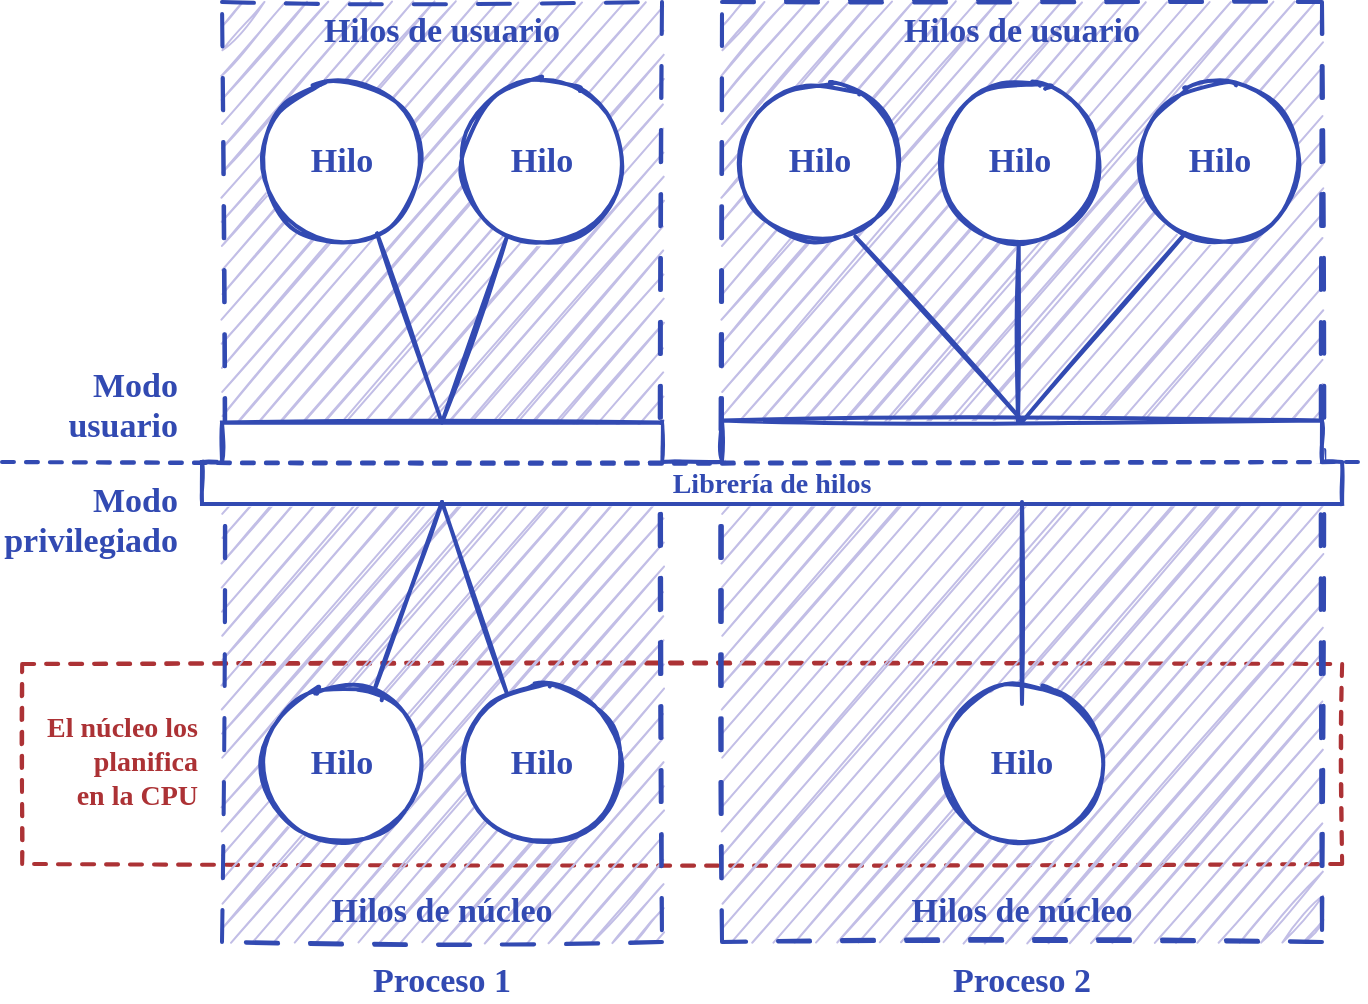 <mxfile version="21.0.6" type="google"><diagram id="akEowiJKr_ScigKzrRVM" name="Page-1"><mxGraphModel grid="1" page="1" gridSize="10" guides="1" tooltips="1" connect="1" arrows="1" fold="1" pageScale="1" pageWidth="689" pageHeight="517" math="0" shadow="0"><root><mxCell id="0"/><mxCell id="1" parent="0"/><mxCell id="tSsEOTtBS1IkVSaBmImC-86" value="" style="rounded=0;shadow=0;sketch=1;strokeWidth=2;fillColor=none;fontFamily=Ink Free;fontSize=17;spacing=20;strokeColor=#AC3235;fontColor=#AC3235;fontStyle=1;labelBackgroundColor=none;dashed=1;spacingBottom=5;" vertex="1" parent="1"><mxGeometry x="2080.08" y="861" width="660" height="100" as="geometry"/></mxCell><mxCell id="tSsEOTtBS1IkVSaBmImC-25" value="" style="rounded=0;shadow=0;sketch=1;strokeWidth=2;fillColor=#c2bee6;fontFamily=Ink Free;fontSize=17;spacing=20;strokeColor=#324ab2;fontColor=#324ab2;fontStyle=1;labelBackgroundColor=none;dashed=1;dashPattern=8 8;spacingBottom=5;" vertex="1" parent="1"><mxGeometry x="2180" y="530" width="220" height="470" as="geometry"/></mxCell><mxCell id="tSsEOTtBS1IkVSaBmImC-26" value="" style="rounded=0;shadow=0;sketch=1;strokeWidth=2;fillColor=#c2bee6;fontFamily=Ink Free;fontSize=17;spacing=20;strokeColor=#324ab2;fontColor=#324ab2;fontStyle=1;labelBackgroundColor=none;spacingBottom=5;dashed=1;dashPattern=8 8;" vertex="1" parent="1"><mxGeometry x="2430" y="530" width="300" height="470" as="geometry"/></mxCell><mxCell id="tSsEOTtBS1IkVSaBmImC-15" value="Hilo" style="ellipse;aspect=fixed;rounded=0;shadow=0;fontFamily=Ink Free;fontSize=17;strokeWidth=2;spacing=20;sketch=1;align=center;strokeColor=#324ab2;fontColor=#324ab2;fillColor=default;fontStyle=1;spacingBottom=5;" vertex="1" parent="1"><mxGeometry x="2200" y="871" width="80" height="80" as="geometry"/></mxCell><mxCell id="tSsEOTtBS1IkVSaBmImC-16" value="Hilo" style="ellipse;aspect=fixed;rounded=0;shadow=0;fontFamily=Ink Free;fontSize=17;strokeWidth=2;spacing=20;sketch=1;align=center;strokeColor=#324ab2;fontColor=#324ab2;fillColor=default;fontStyle=1;spacingBottom=5;" vertex="1" parent="1"><mxGeometry x="2300" y="871" width="80" height="80" as="geometry"/></mxCell><mxCell id="tSsEOTtBS1IkVSaBmImC-18" value="Hilo" style="ellipse;aspect=fixed;rounded=0;shadow=0;fontFamily=Ink Free;fontSize=17;strokeWidth=2;spacing=20;sketch=1;align=center;strokeColor=#324ab2;fontColor=#324ab2;fillColor=#FFFFFF;fontStyle=1;spacingBottom=5;fillStyle=auto;" vertex="1" parent="1"><mxGeometry x="2540" y="871" width="80" height="80" as="geometry"/></mxCell><mxCell id="tSsEOTtBS1IkVSaBmImC-23" value="Modo&#10;usuario" style="text;strokeColor=none;fillColor=none;align=right;verticalAlign=middle;rounded=0;shadow=0;sketch=1;fontFamily=Ink Free;fontSize=17;fontStyle=1;fontColor=#324ab2;spacingBottom=5;" vertex="1" parent="1"><mxGeometry x="2090" y="715" width="70" height="35" as="geometry"/></mxCell><mxCell id="tSsEOTtBS1IkVSaBmImC-24" value="Modo&#10;privilegiado" style="text;strokeColor=none;fillColor=none;align=right;verticalAlign=middle;rounded=0;shadow=0;sketch=1;fontFamily=Ink Free;fontSize=17;fontStyle=1;fontColor=#324ab2;spacingBottom=5;" vertex="1" parent="1"><mxGeometry x="2070" y="770" width="90" height="40" as="geometry"/></mxCell><mxCell id="tSsEOTtBS1IkVSaBmImC-27" value="Hilos de usuario" style="text;fillColor=none;align=center;verticalAlign=middle;rounded=0;shadow=0;fontFamily=Ink Free;fontSize=17;strokeWidth=2;spacing=20;sketch=1;fontStyle=1;fontColor=#324ab2;spacingBottom=5;" vertex="1" parent="1"><mxGeometry x="2430" y="530" width="300" height="30" as="geometry"/></mxCell><mxCell id="tSsEOTtBS1IkVSaBmImC-28" value="Hilos de usuario" style="text;fillColor=none;align=center;verticalAlign=middle;rounded=0;shadow=0;fontFamily=Ink Free;fontSize=17;strokeWidth=2;spacing=20;sketch=1;fontStyle=1;fontColor=#324ab2;spacingBottom=5;" vertex="1" parent="1"><mxGeometry x="2180" y="530" width="220" height="30" as="geometry"/></mxCell><mxCell id="tSsEOTtBS1IkVSaBmImC-29" value="Hilos de núcleo" style="text;fillColor=none;align=center;verticalAlign=middle;rounded=0;shadow=0;fontFamily=Ink Free;fontSize=17;strokeWidth=2;spacing=20;sketch=1;fontStyle=1;fontColor=#324ab2;spacingBottom=5;" vertex="1" parent="1"><mxGeometry x="2430" y="970" width="300" height="30" as="geometry"/></mxCell><mxCell id="tSsEOTtBS1IkVSaBmImC-30" value="Hilos de núcleo" style="text;fillColor=none;align=center;verticalAlign=middle;rounded=0;shadow=0;fontFamily=Ink Free;fontSize=17;strokeWidth=2;spacing=20;sketch=1;fontStyle=1;fontColor=#324ab2;spacingBottom=5;" vertex="1" parent="1"><mxGeometry x="2180" y="970" width="220" height="30" as="geometry"/></mxCell><mxCell id="tSsEOTtBS1IkVSaBmImC-31" value="Proceso 1" style="text;fillColor=none;align=center;verticalAlign=middle;rounded=0;shadow=0;fontFamily=Ink Free;fontSize=17;strokeWidth=2;spacing=20;sketch=1;fontStyle=1;fontColor=#324ab2;spacingBottom=5;" vertex="1" parent="1"><mxGeometry x="2190" y="1010" width="200" height="20" as="geometry"/></mxCell><mxCell id="tSsEOTtBS1IkVSaBmImC-33" value="Proceso 2" style="text;fillColor=none;align=center;verticalAlign=middle;rounded=0;shadow=0;fontFamily=Ink Free;fontSize=17;strokeWidth=2;spacing=20;sketch=1;fontStyle=1;fontColor=#324ab2;spacingBottom=5;" vertex="1" parent="1"><mxGeometry x="2430" y="1010" width="300" height="20" as="geometry"/></mxCell><mxCell id="tSsEOTtBS1IkVSaBmImC-34" value="Hilo" style="ellipse;aspect=fixed;rounded=0;shadow=0;fontFamily=Ink Free;fontSize=17;strokeWidth=2;fillColor=default;spacing=20;sketch=1;align=center;points=[[0.924,-0.382]];strokeColor=#324ab2;fontColor=#324ab2;fontStyle=1;spacingBottom=5;" vertex="1" parent="1"><mxGeometry x="2439" y="570" width="80" height="80" as="geometry"/></mxCell><mxCell id="tSsEOTtBS1IkVSaBmImC-35" value="Hilo" style="ellipse;aspect=fixed;rounded=0;shadow=0;fontFamily=Ink Free;fontSize=17;strokeWidth=2;fillColor=default;spacing=20;sketch=1;align=center;;points=[[-0.924,-0.382]];strokeColor=#324ab2;fontColor=#324ab2;fontStyle=1;spacingBottom=5;" vertex="1" parent="1"><mxGeometry x="2539" y="570" width="80" height="80" as="geometry"/></mxCell><mxCell id="tSsEOTtBS1IkVSaBmImC-36" value="Hilo" style="ellipse;aspect=fixed;rounded=0;shadow=0;fontFamily=Ink Free;fontSize=17;strokeWidth=2;fillColor=default;spacing=20;sketch=1;align=center;strokeColor=#324ab2;fontColor=#324ab2;fontStyle=1;spacingBottom=5;" vertex="1" parent="1"><mxGeometry x="2639" y="570" width="80" height="80" as="geometry"/></mxCell><mxCell id="tSsEOTtBS1IkVSaBmImC-37" value="Hilo" style="ellipse;aspect=fixed;rounded=0;shadow=0;fontFamily=Ink Free;fontSize=17;strokeWidth=2;fillColor=default;spacing=20;sketch=1;align=center;points=[[0.924,-0.382]];strokeColor=#324ab2;fontColor=#324ab2;fontStyle=1;spacingBottom=5;" vertex="1" parent="1"><mxGeometry x="2200" y="570" width="80" height="80" as="geometry"/></mxCell><mxCell id="tSsEOTtBS1IkVSaBmImC-38" value="Hilo" style="ellipse;aspect=fixed;rounded=0;shadow=0;fontFamily=Ink Free;fontSize=17;strokeWidth=2;fillColor=default;spacing=20;sketch=1;align=center;;points=[[-0.924,-0.382]];strokeColor=#324ab2;fontColor=#324ab2;fontStyle=1;spacingBottom=5;" vertex="1" parent="1"><mxGeometry x="2300" y="570" width="80" height="80" as="geometry"/></mxCell><mxCell id="tSsEOTtBS1IkVSaBmImC-75" value="" style="rounded=0;orthogonalLoop=1;jettySize=auto;strokeWidth=2;shadow=0;fontFamily=Ink Free;fontSize=17;spacing=20;endArrow=none;sketch=1;entryX=0.281;entryY=0.967;entryDx=0;entryDy=0;strokeColor=#324ab2;fontColor=#324ab2;fontStyle=1;spacingBottom=5;exitX=0.5;exitY=1;exitDx=0;exitDy=0;entryPerimeter=0;" edge="1" parent="1" source="tSsEOTtBS1IkVSaBmImC-66" target="tSsEOTtBS1IkVSaBmImC-38"><mxGeometry relative="1" as="geometry"><mxPoint x="2050" y="730" as="sourcePoint"/><mxPoint x="2102" y="648.31" as="targetPoint"/></mxGeometry></mxCell><mxCell id="tSsEOTtBS1IkVSaBmImC-76" value="" style="group" connectable="0" vertex="1" parent="1"><mxGeometry x="2170" y="739.31" width="570.078" height="41.69" as="geometry"/></mxCell><mxCell id="tSsEOTtBS1IkVSaBmImC-54" value="" style="shape=partialRectangle;whiteSpace=wrap;html=1;top=0;left=0;fillColor=default;fontSize=14;fontFamily=Ink Free;strokeColor=#324AB2;fontColor=#324AB2;rounded=0;shadow=0;sketch=1;strokeWidth=2;spacing=20;fontStyle=1;labelBackgroundColor=none;" vertex="1" parent="tSsEOTtBS1IkVSaBmImC-76"><mxGeometry y="21.69" width="570.078" height="20" as="geometry"/></mxCell><mxCell id="tSsEOTtBS1IkVSaBmImC-55" value="" style="shape=partialRectangle;whiteSpace=wrap;html=1;right=0;top=0;bottom=0;fillColor=none;routingCenterX=-0.5;fontSize=14;fontFamily=Ink Free;strokeColor=#324AB2;fontColor=#324AB2;rounded=0;shadow=0;sketch=1;strokeWidth=2;spacing=20;fontStyle=1;labelBackgroundColor=none;" vertex="1" parent="tSsEOTtBS1IkVSaBmImC-76"><mxGeometry y="20.69" width="570.078" height="20" as="geometry"/></mxCell><mxCell id="tSsEOTtBS1IkVSaBmImC-67" value="" style="shape=partialRectangle;whiteSpace=wrap;html=1;top=0;left=0;fillColor=default;fontSize=14;fontFamily=Ink Free;strokeColor=#324AB2;fontColor=#324AB2;rounded=0;shadow=0;sketch=1;strokeWidth=2;spacing=20;fontStyle=1;labelBackgroundColor=none;rotation=-180;" vertex="1" parent="tSsEOTtBS1IkVSaBmImC-76"><mxGeometry x="260" width="300" height="20" as="geometry"/></mxCell><mxCell id="tSsEOTtBS1IkVSaBmImC-69" value="" style="shape=partialRectangle;whiteSpace=wrap;html=1;right=0;top=0;bottom=0;fillColor=none;routingCenterX=-0.5;fontSize=14;fontFamily=Ink Free;strokeColor=#324AB2;fontColor=#324AB2;rounded=0;shadow=0;sketch=1;strokeWidth=2;spacing=20;fontStyle=1;labelBackgroundColor=none;rotation=-180;" vertex="1" parent="tSsEOTtBS1IkVSaBmImC-76"><mxGeometry x="110" y="0.69" width="120" height="20" as="geometry"/></mxCell><mxCell id="tSsEOTtBS1IkVSaBmImC-70" value="" style="shape=partialRectangle;whiteSpace=wrap;html=1;right=0;top=0;bottom=0;fillColor=none;routingCenterX=-0.5;fontSize=14;fontFamily=Ink Free;strokeColor=#324AB2;fontColor=#324AB2;rounded=0;shadow=0;sketch=1;strokeWidth=2;spacing=20;fontStyle=1;labelBackgroundColor=none;rotation=-180;" vertex="1" parent="tSsEOTtBS1IkVSaBmImC-76"><mxGeometry x="440" y="0.19" width="120" height="20" as="geometry"/></mxCell><mxCell id="tSsEOTtBS1IkVSaBmImC-71" value="" style="endArrow=none;html=1;rounded=0;fontSize=17;fontFamily=Ink Free;strokeColor=#324ab2;fontColor=#324ab2;strokeWidth=2;shadow=0;spacing=20;sketch=1;fontStyle=1;spacingBottom=5;exitX=0;exitY=0;exitDx=0;exitDy=0;" edge="1" parent="tSsEOTtBS1IkVSaBmImC-76" source="tSsEOTtBS1IkVSaBmImC-55"><mxGeometry width="50" height="50" relative="1" as="geometry"><mxPoint x="-170" y="10.69" as="sourcePoint"/><mxPoint x="10" y="20.69" as="targetPoint"/></mxGeometry></mxCell><mxCell id="tSsEOTtBS1IkVSaBmImC-72" value="" style="endArrow=none;html=1;rounded=0;fontSize=17;fontFamily=Ink Free;strokeColor=#324ab2;fontColor=#324ab2;strokeWidth=2;shadow=0;spacing=20;sketch=1;fontStyle=1;spacingBottom=5;exitX=0;exitY=0;exitDx=0;exitDy=0;" edge="1" parent="tSsEOTtBS1IkVSaBmImC-76" source="tSsEOTtBS1IkVSaBmImC-69"><mxGeometry width="50" height="50" relative="1" as="geometry"><mxPoint x="10" y="30.69" as="sourcePoint"/><mxPoint x="260" y="20.69" as="targetPoint"/></mxGeometry></mxCell><mxCell id="tSsEOTtBS1IkVSaBmImC-73" value="" style="endArrow=none;html=1;rounded=0;fontSize=17;fontFamily=Ink Free;strokeColor=#324ab2;fontColor=#324ab2;strokeWidth=2;shadow=0;spacing=20;sketch=1;fontStyle=1;spacingBottom=5;entryX=1;entryY=0;entryDx=0;entryDy=0;" edge="1" parent="tSsEOTtBS1IkVSaBmImC-76" target="tSsEOTtBS1IkVSaBmImC-55"><mxGeometry width="50" height="50" relative="1" as="geometry"><mxPoint x="560" y="20.69" as="sourcePoint"/><mxPoint x="270" y="30.69" as="targetPoint"/></mxGeometry></mxCell><mxCell id="tSsEOTtBS1IkVSaBmImC-74" value="Librería de hilos" style="rounded=0;shadow=0;sketch=1;strokeWidth=2;fillColor=none;fontFamily=Ink Free;fontSize=14;spacing=20;strokeColor=none;fontColor=#324AB2;fontStyle=1;labelBackgroundColor=none;" vertex="1" parent="tSsEOTtBS1IkVSaBmImC-76"><mxGeometry y="20" width="570" height="20" as="geometry"/></mxCell><mxCell id="tSsEOTtBS1IkVSaBmImC-66" value="" style="shape=partialRectangle;whiteSpace=wrap;html=1;top=0;left=0;fillColor=default;fontSize=14;fontFamily=Ink Free;strokeColor=#324AB2;fontColor=#324AB2;rounded=0;shadow=0;sketch=1;strokeWidth=2;spacing=20;fontStyle=1;labelBackgroundColor=none;rotation=-180;" vertex="1" parent="tSsEOTtBS1IkVSaBmImC-76"><mxGeometry x="10" y="0.996" width="220" height="20" as="geometry"/></mxCell><mxCell id="tSsEOTtBS1IkVSaBmImC-77" value="" style="rounded=0;orthogonalLoop=1;jettySize=auto;strokeWidth=2;shadow=0;fontFamily=Ink Free;fontSize=17;spacing=20;endArrow=none;sketch=1;entryX=0.719;entryY=0.946;entryDx=0;entryDy=0;strokeColor=#324ab2;fontColor=#324ab2;fontStyle=1;spacingBottom=5;exitX=0.5;exitY=1;exitDx=0;exitDy=0;entryPerimeter=0;" edge="1" parent="1" source="tSsEOTtBS1IkVSaBmImC-66" target="tSsEOTtBS1IkVSaBmImC-37"><mxGeometry relative="1" as="geometry"><mxPoint x="2300" y="750" as="sourcePoint"/><mxPoint x="2334" y="656" as="targetPoint"/></mxGeometry></mxCell><mxCell id="tSsEOTtBS1IkVSaBmImC-22" value="" style="endArrow=none;strokeWidth=2;rounded=0;shadow=0;fontFamily=Ink Free;fontSize=17;spacing=20;sketch=1;dashed=1;strokeColor=#324ab2;fontColor=#324ab2;fontStyle=1;spacingBottom=5;" edge="1" parent="1"><mxGeometry width="50" height="50" relative="1" as="geometry"><mxPoint x="2070" y="760" as="sourcePoint"/><mxPoint x="2750" y="760" as="targetPoint"/></mxGeometry></mxCell><mxCell id="tSsEOTtBS1IkVSaBmImC-78" value="" style="rounded=0;orthogonalLoop=1;jettySize=auto;strokeWidth=2;shadow=0;fontFamily=Ink Free;fontSize=17;spacing=20;endArrow=none;sketch=1;entryX=0.281;entryY=0.06;entryDx=0;entryDy=0;strokeColor=#324ab2;fontColor=#324ab2;fontStyle=1;spacingBottom=5;entryPerimeter=0;" edge="1" parent="1" target="tSsEOTtBS1IkVSaBmImC-16"><mxGeometry relative="1" as="geometry"><mxPoint x="2290" y="780" as="sourcePoint"/><mxPoint x="2334" y="657" as="targetPoint"/></mxGeometry></mxCell><mxCell id="tSsEOTtBS1IkVSaBmImC-81" value="" style="rounded=0;orthogonalLoop=1;jettySize=auto;strokeWidth=2;shadow=0;fontFamily=Ink Free;fontSize=17;spacing=20;endArrow=none;sketch=1;strokeColor=#324ab2;fontColor=#324ab2;fontStyle=1;spacingBottom=5;entryX=0.698;entryY=0.05;entryDx=0;entryDy=0;entryPerimeter=0;" edge="1" parent="1" target="tSsEOTtBS1IkVSaBmImC-15"><mxGeometry relative="1" as="geometry"><mxPoint x="2290" y="780" as="sourcePoint"/><mxPoint x="2120" y="870" as="targetPoint"/></mxGeometry></mxCell><mxCell id="tSsEOTtBS1IkVSaBmImC-82" value="" style="rounded=0;orthogonalLoop=1;jettySize=auto;strokeWidth=2;shadow=0;fontFamily=Ink Free;fontSize=17;spacing=20;endArrow=none;sketch=1;strokeColor=#324ab2;fontColor=#324ab2;fontStyle=1;spacingBottom=5;exitX=0.5;exitY=1;exitDx=0;exitDy=0;" edge="1" parent="1"><mxGeometry relative="1" as="geometry"><mxPoint x="2580" y="881" as="sourcePoint"/><mxPoint x="2580" y="780" as="targetPoint"/></mxGeometry></mxCell><mxCell id="tSsEOTtBS1IkVSaBmImC-83" value="" style="rounded=0;orthogonalLoop=1;jettySize=auto;strokeWidth=2;shadow=0;fontFamily=Ink Free;fontSize=17;spacing=20;endArrow=none;sketch=1;entryX=0.492;entryY=1.019;entryDx=0;entryDy=0;strokeColor=#324ab2;fontColor=#324ab2;fontStyle=1;spacingBottom=5;entryPerimeter=0;" edge="1" parent="1" target="tSsEOTtBS1IkVSaBmImC-35"><mxGeometry relative="1" as="geometry"><mxPoint x="2578" y="740" as="sourcePoint"/><mxPoint x="2591" y="791" as="targetPoint"/></mxGeometry></mxCell><mxCell id="tSsEOTtBS1IkVSaBmImC-84" value="" style="rounded=0;orthogonalLoop=1;jettySize=auto;strokeWidth=2;shadow=0;fontFamily=Ink Free;fontSize=17;spacing=20;endArrow=none;sketch=1;strokeColor=#324ab2;fontColor=#324ab2;fontStyle=1;spacingBottom=5;entryX=0.283;entryY=0.946;entryDx=0;entryDy=0;entryPerimeter=0;" edge="1" parent="1" target="tSsEOTtBS1IkVSaBmImC-36"><mxGeometry relative="1" as="geometry"><mxPoint x="2580" y="740" as="sourcePoint"/><mxPoint x="2590" y="790" as="targetPoint"/></mxGeometry></mxCell><mxCell id="tSsEOTtBS1IkVSaBmImC-85" value="" style="rounded=0;orthogonalLoop=1;jettySize=auto;strokeWidth=2;shadow=0;fontFamily=Ink Free;fontSize=17;spacing=20;endArrow=none;sketch=1;strokeColor=#324ab2;fontColor=#324ab2;fontStyle=1;spacingBottom=5;entryX=0.721;entryY=0.967;entryDx=0;entryDy=0;entryPerimeter=0;exitX=0.5;exitY=1;exitDx=0;exitDy=0;" edge="1" parent="1" source="tSsEOTtBS1IkVSaBmImC-67" target="tSsEOTtBS1IkVSaBmImC-34"><mxGeometry relative="1" as="geometry"><mxPoint x="2590" y="750" as="sourcePoint"/><mxPoint x="2672" y="656" as="targetPoint"/></mxGeometry></mxCell><mxCell id="tSsEOTtBS1IkVSaBmImC-87" value="El núcleo los&#10;planifica&#10;en la CPU" style="text;strokeColor=none;fillColor=none;align=right;verticalAlign=middle;rounded=0;shadow=0;sketch=1;fontFamily=Ink Free;fontSize=14;fontStyle=1;fontColor=#AC3235;spacingBottom=5;" vertex="1" parent="1"><mxGeometry x="2090" y="876" width="80" height="70" as="geometry"/></mxCell></root></mxGraphModel></diagram></mxfile>